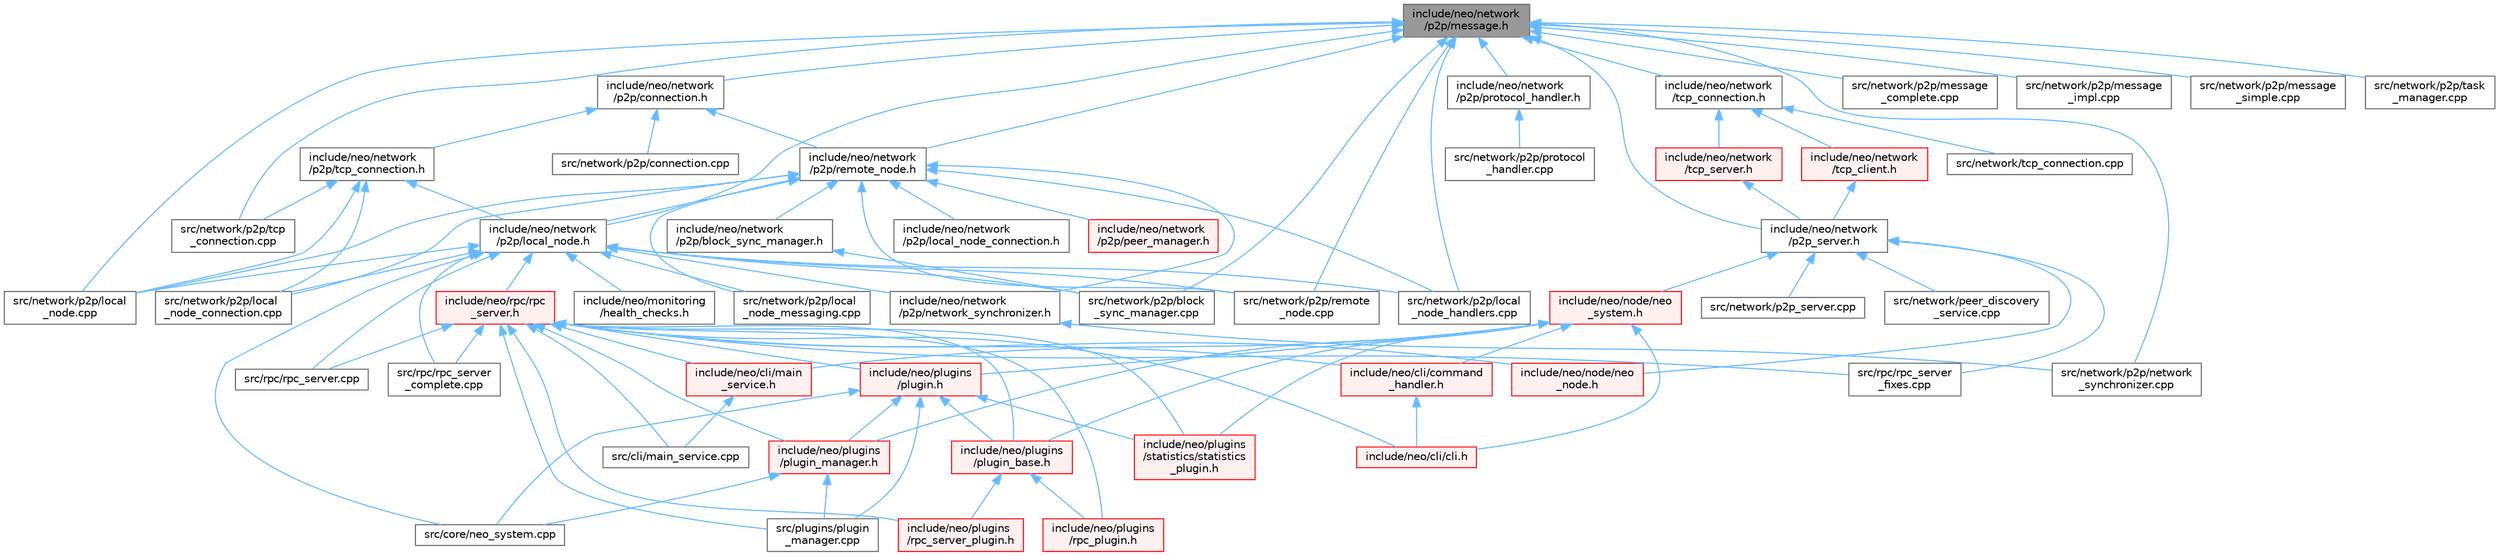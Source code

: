 digraph "include/neo/network/p2p/message.h"
{
 // LATEX_PDF_SIZE
  bgcolor="transparent";
  edge [fontname=Helvetica,fontsize=10,labelfontname=Helvetica,labelfontsize=10];
  node [fontname=Helvetica,fontsize=10,shape=box,height=0.2,width=0.4];
  Node1 [id="Node000001",label="include/neo/network\l/p2p/message.h",height=0.2,width=0.4,color="gray40", fillcolor="grey60", style="filled", fontcolor="black",tooltip=" "];
  Node1 -> Node2 [id="edge1_Node000001_Node000002",dir="back",color="steelblue1",style="solid",tooltip=" "];
  Node2 [id="Node000002",label="include/neo/network\l/p2p/connection.h",height=0.2,width=0.4,color="grey40", fillcolor="white", style="filled",URL="$connection_8h.html",tooltip=" "];
  Node2 -> Node3 [id="edge2_Node000002_Node000003",dir="back",color="steelblue1",style="solid",tooltip=" "];
  Node3 [id="Node000003",label="include/neo/network\l/p2p/remote_node.h",height=0.2,width=0.4,color="grey40", fillcolor="white", style="filled",URL="$remote__node_8h.html",tooltip=" "];
  Node3 -> Node4 [id="edge3_Node000003_Node000004",dir="back",color="steelblue1",style="solid",tooltip=" "];
  Node4 [id="Node000004",label="include/neo/network\l/p2p/block_sync_manager.h",height=0.2,width=0.4,color="grey40", fillcolor="white", style="filled",URL="$block__sync__manager_8h.html",tooltip=" "];
  Node4 -> Node5 [id="edge4_Node000004_Node000005",dir="back",color="steelblue1",style="solid",tooltip=" "];
  Node5 [id="Node000005",label="src/network/p2p/block\l_sync_manager.cpp",height=0.2,width=0.4,color="grey40", fillcolor="white", style="filled",URL="$block__sync__manager_8cpp.html",tooltip=" "];
  Node3 -> Node6 [id="edge5_Node000003_Node000006",dir="back",color="steelblue1",style="solid",tooltip=" "];
  Node6 [id="Node000006",label="include/neo/network\l/p2p/local_node.h",height=0.2,width=0.4,color="grey40", fillcolor="white", style="filled",URL="$local__node_8h.html",tooltip=" "];
  Node6 -> Node7 [id="edge6_Node000006_Node000007",dir="back",color="steelblue1",style="solid",tooltip=" "];
  Node7 [id="Node000007",label="include/neo/monitoring\l/health_checks.h",height=0.2,width=0.4,color="grey40", fillcolor="white", style="filled",URL="$health__checks_8h.html",tooltip=" "];
  Node6 -> Node8 [id="edge7_Node000006_Node000008",dir="back",color="steelblue1",style="solid",tooltip=" "];
  Node8 [id="Node000008",label="include/neo/network\l/p2p/network_synchronizer.h",height=0.2,width=0.4,color="grey40", fillcolor="white", style="filled",URL="$network__synchronizer_8h.html",tooltip=" "];
  Node8 -> Node9 [id="edge8_Node000008_Node000009",dir="back",color="steelblue1",style="solid",tooltip=" "];
  Node9 [id="Node000009",label="src/network/p2p/network\l_synchronizer.cpp",height=0.2,width=0.4,color="grey40", fillcolor="white", style="filled",URL="$network__synchronizer_8cpp.html",tooltip=" "];
  Node6 -> Node10 [id="edge9_Node000006_Node000010",dir="back",color="steelblue1",style="solid",tooltip=" "];
  Node10 [id="Node000010",label="include/neo/rpc/rpc\l_server.h",height=0.2,width=0.4,color="red", fillcolor="#FFF0F0", style="filled",URL="$rpc__server_8h.html",tooltip=" "];
  Node10 -> Node11 [id="edge10_Node000010_Node000011",dir="back",color="steelblue1",style="solid",tooltip=" "];
  Node11 [id="Node000011",label="include/neo/cli/cli.h",height=0.2,width=0.4,color="red", fillcolor="#FFF0F0", style="filled",URL="$cli_8h.html",tooltip=" "];
  Node10 -> Node13 [id="edge11_Node000010_Node000013",dir="back",color="steelblue1",style="solid",tooltip=" "];
  Node13 [id="Node000013",label="include/neo/cli/command\l_handler.h",height=0.2,width=0.4,color="red", fillcolor="#FFF0F0", style="filled",URL="$command__handler_8h.html",tooltip=" "];
  Node13 -> Node11 [id="edge12_Node000013_Node000011",dir="back",color="steelblue1",style="solid",tooltip=" "];
  Node10 -> Node17 [id="edge13_Node000010_Node000017",dir="back",color="steelblue1",style="solid",tooltip=" "];
  Node17 [id="Node000017",label="include/neo/cli/main\l_service.h",height=0.2,width=0.4,color="red", fillcolor="#FFF0F0", style="filled",URL="$main__service_8h.html",tooltip=" "];
  Node17 -> Node26 [id="edge14_Node000017_Node000026",dir="back",color="steelblue1",style="solid",tooltip=" "];
  Node26 [id="Node000026",label="src/cli/main_service.cpp",height=0.2,width=0.4,color="grey40", fillcolor="white", style="filled",URL="$main__service_8cpp.html",tooltip=" "];
  Node10 -> Node30 [id="edge15_Node000010_Node000030",dir="back",color="steelblue1",style="solid",tooltip=" "];
  Node30 [id="Node000030",label="include/neo/node/neo\l_node.h",height=0.2,width=0.4,color="red", fillcolor="#FFF0F0", style="filled",URL="$neo__node_8h.html",tooltip=" "];
  Node10 -> Node35 [id="edge16_Node000010_Node000035",dir="back",color="steelblue1",style="solid",tooltip=" "];
  Node35 [id="Node000035",label="include/neo/plugins\l/plugin.h",height=0.2,width=0.4,color="red", fillcolor="#FFF0F0", style="filled",URL="$plugins_2plugin_8h.html",tooltip=" "];
  Node35 -> Node36 [id="edge17_Node000035_Node000036",dir="back",color="steelblue1",style="solid",tooltip=" "];
  Node36 [id="Node000036",label="include/neo/plugins\l/plugin_base.h",height=0.2,width=0.4,color="red", fillcolor="#FFF0F0", style="filled",URL="$plugin__base_8h.html",tooltip=" "];
  Node36 -> Node42 [id="edge18_Node000036_Node000042",dir="back",color="steelblue1",style="solid",tooltip=" "];
  Node42 [id="Node000042",label="include/neo/plugins\l/rpc_plugin.h",height=0.2,width=0.4,color="red", fillcolor="#FFF0F0", style="filled",URL="$rpc__plugin_8h.html",tooltip=" "];
  Node36 -> Node44 [id="edge19_Node000036_Node000044",dir="back",color="steelblue1",style="solid",tooltip=" "];
  Node44 [id="Node000044",label="include/neo/plugins\l/rpc_server_plugin.h",height=0.2,width=0.4,color="red", fillcolor="#FFF0F0", style="filled",URL="$rpc__server__plugin_8h.html",tooltip=" "];
  Node35 -> Node53 [id="edge20_Node000035_Node000053",dir="back",color="steelblue1",style="solid",tooltip=" "];
  Node53 [id="Node000053",label="include/neo/plugins\l/plugin_manager.h",height=0.2,width=0.4,color="red", fillcolor="#FFF0F0", style="filled",URL="$plugin__manager_8h.html",tooltip=" "];
  Node53 -> Node55 [id="edge21_Node000053_Node000055",dir="back",color="steelblue1",style="solid",tooltip=" "];
  Node55 [id="Node000055",label="src/core/neo_system.cpp",height=0.2,width=0.4,color="grey40", fillcolor="white", style="filled",URL="$core_2neo__system_8cpp.html",tooltip=" "];
  Node53 -> Node56 [id="edge22_Node000053_Node000056",dir="back",color="steelblue1",style="solid",tooltip=" "];
  Node56 [id="Node000056",label="src/plugins/plugin\l_manager.cpp",height=0.2,width=0.4,color="grey40", fillcolor="white", style="filled",URL="$plugin__manager_8cpp.html",tooltip=" "];
  Node35 -> Node57 [id="edge23_Node000035_Node000057",dir="back",color="steelblue1",style="solid",tooltip=" "];
  Node57 [id="Node000057",label="include/neo/plugins\l/statistics/statistics\l_plugin.h",height=0.2,width=0.4,color="red", fillcolor="#FFF0F0", style="filled",URL="$statistics_2statistics__plugin_8h.html",tooltip=" "];
  Node35 -> Node55 [id="edge24_Node000035_Node000055",dir="back",color="steelblue1",style="solid",tooltip=" "];
  Node35 -> Node56 [id="edge25_Node000035_Node000056",dir="back",color="steelblue1",style="solid",tooltip=" "];
  Node10 -> Node36 [id="edge26_Node000010_Node000036",dir="back",color="steelblue1",style="solid",tooltip=" "];
  Node10 -> Node53 [id="edge27_Node000010_Node000053",dir="back",color="steelblue1",style="solid",tooltip=" "];
  Node10 -> Node42 [id="edge28_Node000010_Node000042",dir="back",color="steelblue1",style="solid",tooltip=" "];
  Node10 -> Node44 [id="edge29_Node000010_Node000044",dir="back",color="steelblue1",style="solid",tooltip=" "];
  Node10 -> Node57 [id="edge30_Node000010_Node000057",dir="back",color="steelblue1",style="solid",tooltip=" "];
  Node10 -> Node26 [id="edge31_Node000010_Node000026",dir="back",color="steelblue1",style="solid",tooltip=" "];
  Node10 -> Node56 [id="edge32_Node000010_Node000056",dir="back",color="steelblue1",style="solid",tooltip=" "];
  Node10 -> Node61 [id="edge33_Node000010_Node000061",dir="back",color="steelblue1",style="solid",tooltip=" "];
  Node61 [id="Node000061",label="src/rpc/rpc_server.cpp",height=0.2,width=0.4,color="grey40", fillcolor="white", style="filled",URL="$rpc__server_8cpp.html",tooltip=" "];
  Node10 -> Node62 [id="edge34_Node000010_Node000062",dir="back",color="steelblue1",style="solid",tooltip=" "];
  Node62 [id="Node000062",label="src/rpc/rpc_server\l_complete.cpp",height=0.2,width=0.4,color="grey40", fillcolor="white", style="filled",URL="$rpc__server__complete_8cpp.html",tooltip=" "];
  Node10 -> Node63 [id="edge35_Node000010_Node000063",dir="back",color="steelblue1",style="solid",tooltip=" "];
  Node63 [id="Node000063",label="src/rpc/rpc_server\l_fixes.cpp",height=0.2,width=0.4,color="grey40", fillcolor="white", style="filled",URL="$rpc__server__fixes_8cpp.html",tooltip=" "];
  Node6 -> Node55 [id="edge36_Node000006_Node000055",dir="back",color="steelblue1",style="solid",tooltip=" "];
  Node6 -> Node5 [id="edge37_Node000006_Node000005",dir="back",color="steelblue1",style="solid",tooltip=" "];
  Node6 -> Node67 [id="edge38_Node000006_Node000067",dir="back",color="steelblue1",style="solid",tooltip=" "];
  Node67 [id="Node000067",label="src/network/p2p/local\l_node.cpp",height=0.2,width=0.4,color="grey40", fillcolor="white", style="filled",URL="$local__node_8cpp.html",tooltip=" "];
  Node6 -> Node68 [id="edge39_Node000006_Node000068",dir="back",color="steelblue1",style="solid",tooltip=" "];
  Node68 [id="Node000068",label="src/network/p2p/local\l_node_connection.cpp",height=0.2,width=0.4,color="grey40", fillcolor="white", style="filled",URL="$local__node__connection_8cpp.html",tooltip=" "];
  Node6 -> Node69 [id="edge40_Node000006_Node000069",dir="back",color="steelblue1",style="solid",tooltip=" "];
  Node69 [id="Node000069",label="src/network/p2p/local\l_node_handlers.cpp",height=0.2,width=0.4,color="grey40", fillcolor="white", style="filled",URL="$local__node__handlers_8cpp.html",tooltip=" "];
  Node6 -> Node70 [id="edge41_Node000006_Node000070",dir="back",color="steelblue1",style="solid",tooltip=" "];
  Node70 [id="Node000070",label="src/network/p2p/local\l_node_messaging.cpp",height=0.2,width=0.4,color="grey40", fillcolor="white", style="filled",URL="$local__node__messaging_8cpp.html",tooltip=" "];
  Node6 -> Node71 [id="edge42_Node000006_Node000071",dir="back",color="steelblue1",style="solid",tooltip=" "];
  Node71 [id="Node000071",label="src/network/p2p/remote\l_node.cpp",height=0.2,width=0.4,color="grey40", fillcolor="white", style="filled",URL="$remote__node_8cpp.html",tooltip=" "];
  Node6 -> Node61 [id="edge43_Node000006_Node000061",dir="back",color="steelblue1",style="solid",tooltip=" "];
  Node6 -> Node62 [id="edge44_Node000006_Node000062",dir="back",color="steelblue1",style="solid",tooltip=" "];
  Node3 -> Node72 [id="edge45_Node000003_Node000072",dir="back",color="steelblue1",style="solid",tooltip=" "];
  Node72 [id="Node000072",label="include/neo/network\l/p2p/local_node_connection.h",height=0.2,width=0.4,color="grey40", fillcolor="white", style="filled",URL="$local__node__connection_8h.html",tooltip=" "];
  Node3 -> Node8 [id="edge46_Node000003_Node000008",dir="back",color="steelblue1",style="solid",tooltip=" "];
  Node3 -> Node73 [id="edge47_Node000003_Node000073",dir="back",color="steelblue1",style="solid",tooltip=" "];
  Node73 [id="Node000073",label="include/neo/network\l/p2p/peer_manager.h",height=0.2,width=0.4,color="red", fillcolor="#FFF0F0", style="filled",URL="$peer__manager_8h.html",tooltip=" "];
  Node3 -> Node67 [id="edge48_Node000003_Node000067",dir="back",color="steelblue1",style="solid",tooltip=" "];
  Node3 -> Node68 [id="edge49_Node000003_Node000068",dir="back",color="steelblue1",style="solid",tooltip=" "];
  Node3 -> Node69 [id="edge50_Node000003_Node000069",dir="back",color="steelblue1",style="solid",tooltip=" "];
  Node3 -> Node70 [id="edge51_Node000003_Node000070",dir="back",color="steelblue1",style="solid",tooltip=" "];
  Node3 -> Node71 [id="edge52_Node000003_Node000071",dir="back",color="steelblue1",style="solid",tooltip=" "];
  Node2 -> Node75 [id="edge53_Node000002_Node000075",dir="back",color="steelblue1",style="solid",tooltip=" "];
  Node75 [id="Node000075",label="include/neo/network\l/p2p/tcp_connection.h",height=0.2,width=0.4,color="grey40", fillcolor="white", style="filled",URL="$p2p_2tcp__connection_8h.html",tooltip=" "];
  Node75 -> Node6 [id="edge54_Node000075_Node000006",dir="back",color="steelblue1",style="solid",tooltip=" "];
  Node75 -> Node67 [id="edge55_Node000075_Node000067",dir="back",color="steelblue1",style="solid",tooltip=" "];
  Node75 -> Node68 [id="edge56_Node000075_Node000068",dir="back",color="steelblue1",style="solid",tooltip=" "];
  Node75 -> Node76 [id="edge57_Node000075_Node000076",dir="back",color="steelblue1",style="solid",tooltip=" "];
  Node76 [id="Node000076",label="src/network/p2p/tcp\l_connection.cpp",height=0.2,width=0.4,color="grey40", fillcolor="white", style="filled",URL="$p2p_2tcp__connection_8cpp.html",tooltip=" "];
  Node2 -> Node77 [id="edge58_Node000002_Node000077",dir="back",color="steelblue1",style="solid",tooltip=" "];
  Node77 [id="Node000077",label="src/network/p2p/connection.cpp",height=0.2,width=0.4,color="grey40", fillcolor="white", style="filled",URL="$connection_8cpp.html",tooltip=" "];
  Node1 -> Node6 [id="edge59_Node000001_Node000006",dir="back",color="steelblue1",style="solid",tooltip=" "];
  Node1 -> Node78 [id="edge60_Node000001_Node000078",dir="back",color="steelblue1",style="solid",tooltip=" "];
  Node78 [id="Node000078",label="include/neo/network\l/p2p/protocol_handler.h",height=0.2,width=0.4,color="grey40", fillcolor="white", style="filled",URL="$protocol__handler_8h.html",tooltip=" "];
  Node78 -> Node79 [id="edge61_Node000078_Node000079",dir="back",color="steelblue1",style="solid",tooltip=" "];
  Node79 [id="Node000079",label="src/network/p2p/protocol\l_handler.cpp",height=0.2,width=0.4,color="grey40", fillcolor="white", style="filled",URL="$protocol__handler_8cpp.html",tooltip=" "];
  Node1 -> Node3 [id="edge62_Node000001_Node000003",dir="back",color="steelblue1",style="solid",tooltip=" "];
  Node1 -> Node80 [id="edge63_Node000001_Node000080",dir="back",color="steelblue1",style="solid",tooltip=" "];
  Node80 [id="Node000080",label="include/neo/network\l/p2p_server.h",height=0.2,width=0.4,color="grey40", fillcolor="white", style="filled",URL="$p2p__server_8h.html",tooltip=" "];
  Node80 -> Node30 [id="edge64_Node000080_Node000030",dir="back",color="steelblue1",style="solid",tooltip=" "];
  Node80 -> Node81 [id="edge65_Node000080_Node000081",dir="back",color="steelblue1",style="solid",tooltip=" "];
  Node81 [id="Node000081",label="include/neo/node/neo\l_system.h",height=0.2,width=0.4,color="red", fillcolor="#FFF0F0", style="filled",URL="$node_2neo__system_8h.html",tooltip=" "];
  Node81 -> Node11 [id="edge66_Node000081_Node000011",dir="back",color="steelblue1",style="solid",tooltip=" "];
  Node81 -> Node13 [id="edge67_Node000081_Node000013",dir="back",color="steelblue1",style="solid",tooltip=" "];
  Node81 -> Node17 [id="edge68_Node000081_Node000017",dir="back",color="steelblue1",style="solid",tooltip=" "];
  Node81 -> Node35 [id="edge69_Node000081_Node000035",dir="back",color="steelblue1",style="solid",tooltip=" "];
  Node81 -> Node36 [id="edge70_Node000081_Node000036",dir="back",color="steelblue1",style="solid",tooltip=" "];
  Node81 -> Node53 [id="edge71_Node000081_Node000053",dir="back",color="steelblue1",style="solid",tooltip=" "];
  Node81 -> Node57 [id="edge72_Node000081_Node000057",dir="back",color="steelblue1",style="solid",tooltip=" "];
  Node80 -> Node93 [id="edge73_Node000080_Node000093",dir="back",color="steelblue1",style="solid",tooltip=" "];
  Node93 [id="Node000093",label="src/network/p2p_server.cpp",height=0.2,width=0.4,color="grey40", fillcolor="white", style="filled",URL="$p2p__server_8cpp.html",tooltip=" "];
  Node80 -> Node94 [id="edge74_Node000080_Node000094",dir="back",color="steelblue1",style="solid",tooltip=" "];
  Node94 [id="Node000094",label="src/network/peer_discovery\l_service.cpp",height=0.2,width=0.4,color="grey40", fillcolor="white", style="filled",URL="$peer__discovery__service_8cpp.html",tooltip=" "];
  Node80 -> Node63 [id="edge75_Node000080_Node000063",dir="back",color="steelblue1",style="solid",tooltip=" "];
  Node1 -> Node95 [id="edge76_Node000001_Node000095",dir="back",color="steelblue1",style="solid",tooltip=" "];
  Node95 [id="Node000095",label="include/neo/network\l/tcp_connection.h",height=0.2,width=0.4,color="grey40", fillcolor="white", style="filled",URL="$tcp__connection_8h.html",tooltip=" "];
  Node95 -> Node96 [id="edge77_Node000095_Node000096",dir="back",color="steelblue1",style="solid",tooltip=" "];
  Node96 [id="Node000096",label="include/neo/network\l/tcp_client.h",height=0.2,width=0.4,color="red", fillcolor="#FFF0F0", style="filled",URL="$tcp__client_8h.html",tooltip=" "];
  Node96 -> Node80 [id="edge78_Node000096_Node000080",dir="back",color="steelblue1",style="solid",tooltip=" "];
  Node95 -> Node98 [id="edge79_Node000095_Node000098",dir="back",color="steelblue1",style="solid",tooltip=" "];
  Node98 [id="Node000098",label="include/neo/network\l/tcp_server.h",height=0.2,width=0.4,color="red", fillcolor="#FFF0F0", style="filled",URL="$tcp__server_8h.html",tooltip=" "];
  Node98 -> Node80 [id="edge80_Node000098_Node000080",dir="back",color="steelblue1",style="solid",tooltip=" "];
  Node95 -> Node100 [id="edge81_Node000095_Node000100",dir="back",color="steelblue1",style="solid",tooltip=" "];
  Node100 [id="Node000100",label="src/network/tcp_connection.cpp",height=0.2,width=0.4,color="grey40", fillcolor="white", style="filled",URL="$tcp__connection_8cpp.html",tooltip=" "];
  Node1 -> Node5 [id="edge82_Node000001_Node000005",dir="back",color="steelblue1",style="solid",tooltip=" "];
  Node1 -> Node67 [id="edge83_Node000001_Node000067",dir="back",color="steelblue1",style="solid",tooltip=" "];
  Node1 -> Node69 [id="edge84_Node000001_Node000069",dir="back",color="steelblue1",style="solid",tooltip=" "];
  Node1 -> Node101 [id="edge85_Node000001_Node000101",dir="back",color="steelblue1",style="solid",tooltip=" "];
  Node101 [id="Node000101",label="src/network/p2p/message\l_complete.cpp",height=0.2,width=0.4,color="grey40", fillcolor="white", style="filled",URL="$message__complete_8cpp.html",tooltip=" "];
  Node1 -> Node102 [id="edge86_Node000001_Node000102",dir="back",color="steelblue1",style="solid",tooltip=" "];
  Node102 [id="Node000102",label="src/network/p2p/message\l_impl.cpp",height=0.2,width=0.4,color="grey40", fillcolor="white", style="filled",URL="$message__impl_8cpp.html",tooltip=" "];
  Node1 -> Node103 [id="edge87_Node000001_Node000103",dir="back",color="steelblue1",style="solid",tooltip=" "];
  Node103 [id="Node000103",label="src/network/p2p/message\l_simple.cpp",height=0.2,width=0.4,color="grey40", fillcolor="white", style="filled",URL="$message__simple_8cpp.html",tooltip=" "];
  Node1 -> Node9 [id="edge88_Node000001_Node000009",dir="back",color="steelblue1",style="solid",tooltip=" "];
  Node1 -> Node71 [id="edge89_Node000001_Node000071",dir="back",color="steelblue1",style="solid",tooltip=" "];
  Node1 -> Node104 [id="edge90_Node000001_Node000104",dir="back",color="steelblue1",style="solid",tooltip=" "];
  Node104 [id="Node000104",label="src/network/p2p/task\l_manager.cpp",height=0.2,width=0.4,color="grey40", fillcolor="white", style="filled",URL="$task__manager_8cpp.html",tooltip=" "];
  Node1 -> Node76 [id="edge91_Node000001_Node000076",dir="back",color="steelblue1",style="solid",tooltip=" "];
}
